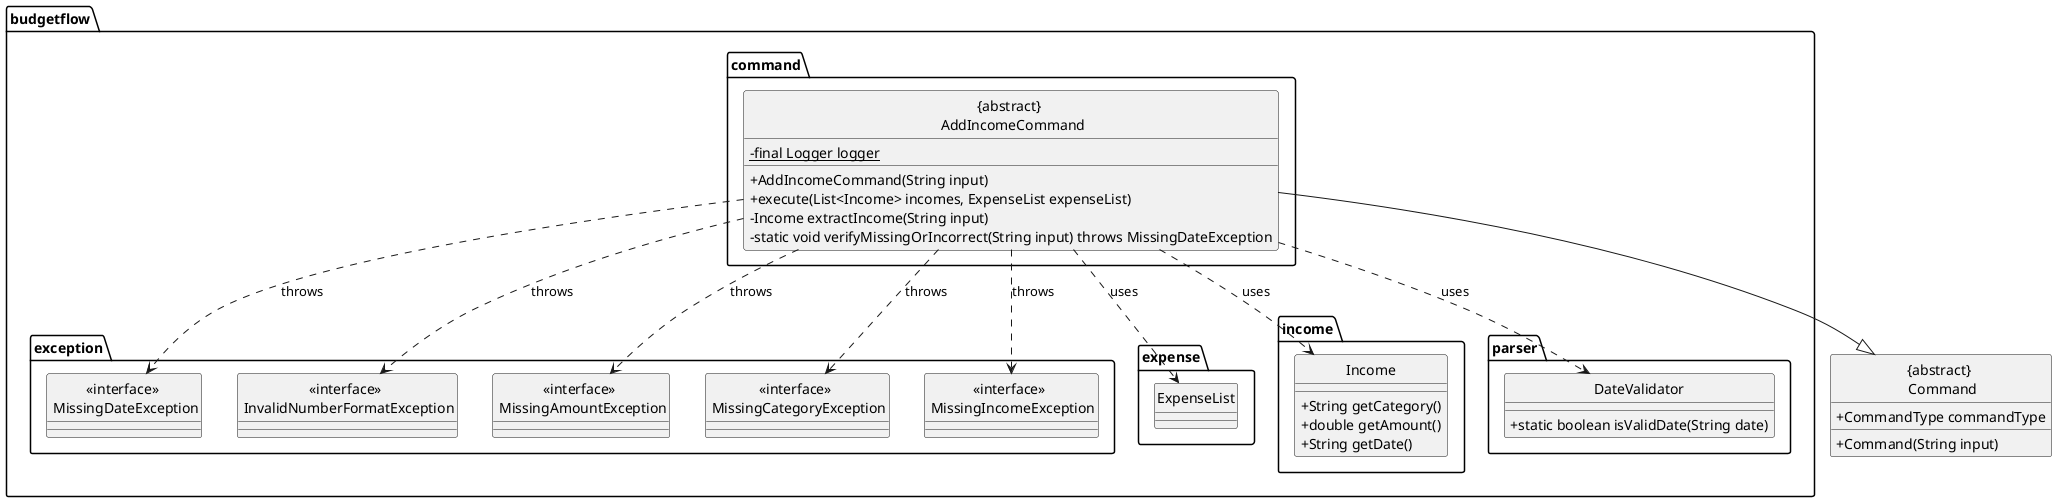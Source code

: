 @startuml

hide circle
skinparam classAttributeIconSize 0

package budgetflow.command {

    class "{abstract} \n AddIncomeCommand" {
        - {static} final Logger logger
        + AddIncomeCommand(String input)
        + execute(List<Income> incomes, ExpenseList expenseList)
        - Income extractIncome(String input)
        - static void verifyMissingOrIncorrect(String input) throws MissingDateException
    }
}

package budgetflow.exception {
    class "<<interface>> \n MissingDateException"
    class "<<interface>> \n InvalidNumberFormatException"
    class "<<interface>> \n MissingAmountException"
    class "<<interface>> \n MissingCategoryException"
    class "<<interface>> \n MissingIncomeException"
}

package budgetflow.expense {
    class ExpenseList
}

package budgetflow.income {
    class Income {
        + String getCategory()
        + double getAmount()
        + String getDate()
    }
}

package budgetflow.parser {
    class DateValidator {
        + static boolean isValidDate(String date)
    }
}

class "{abstract} \n Command" {
    + Command(String input)
    + CommandType commandType
}

"{abstract} \n AddIncomeCommand" --|> "{abstract} \n Command"
"{abstract} \n AddIncomeCommand" ..> "<<interface>> \n MissingDateException" : throws
"{abstract} \n AddIncomeCommand" ..> "<<interface>> \n InvalidNumberFormatException" : throws
"{abstract} \n AddIncomeCommand" ..> "<<interface>> \n MissingAmountException" : throws
"{abstract} \n AddIncomeCommand" ..> "<<interface>> \n MissingCategoryException" : throws
"{abstract} \n AddIncomeCommand" ..> "<<interface>> \n MissingIncomeException" : throws
"{abstract} \n AddIncomeCommand" ..> Income : uses
"{abstract} \n AddIncomeCommand" ..> ExpenseList : uses
"{abstract} \n AddIncomeCommand" ..> DateValidator : uses

@enduml

